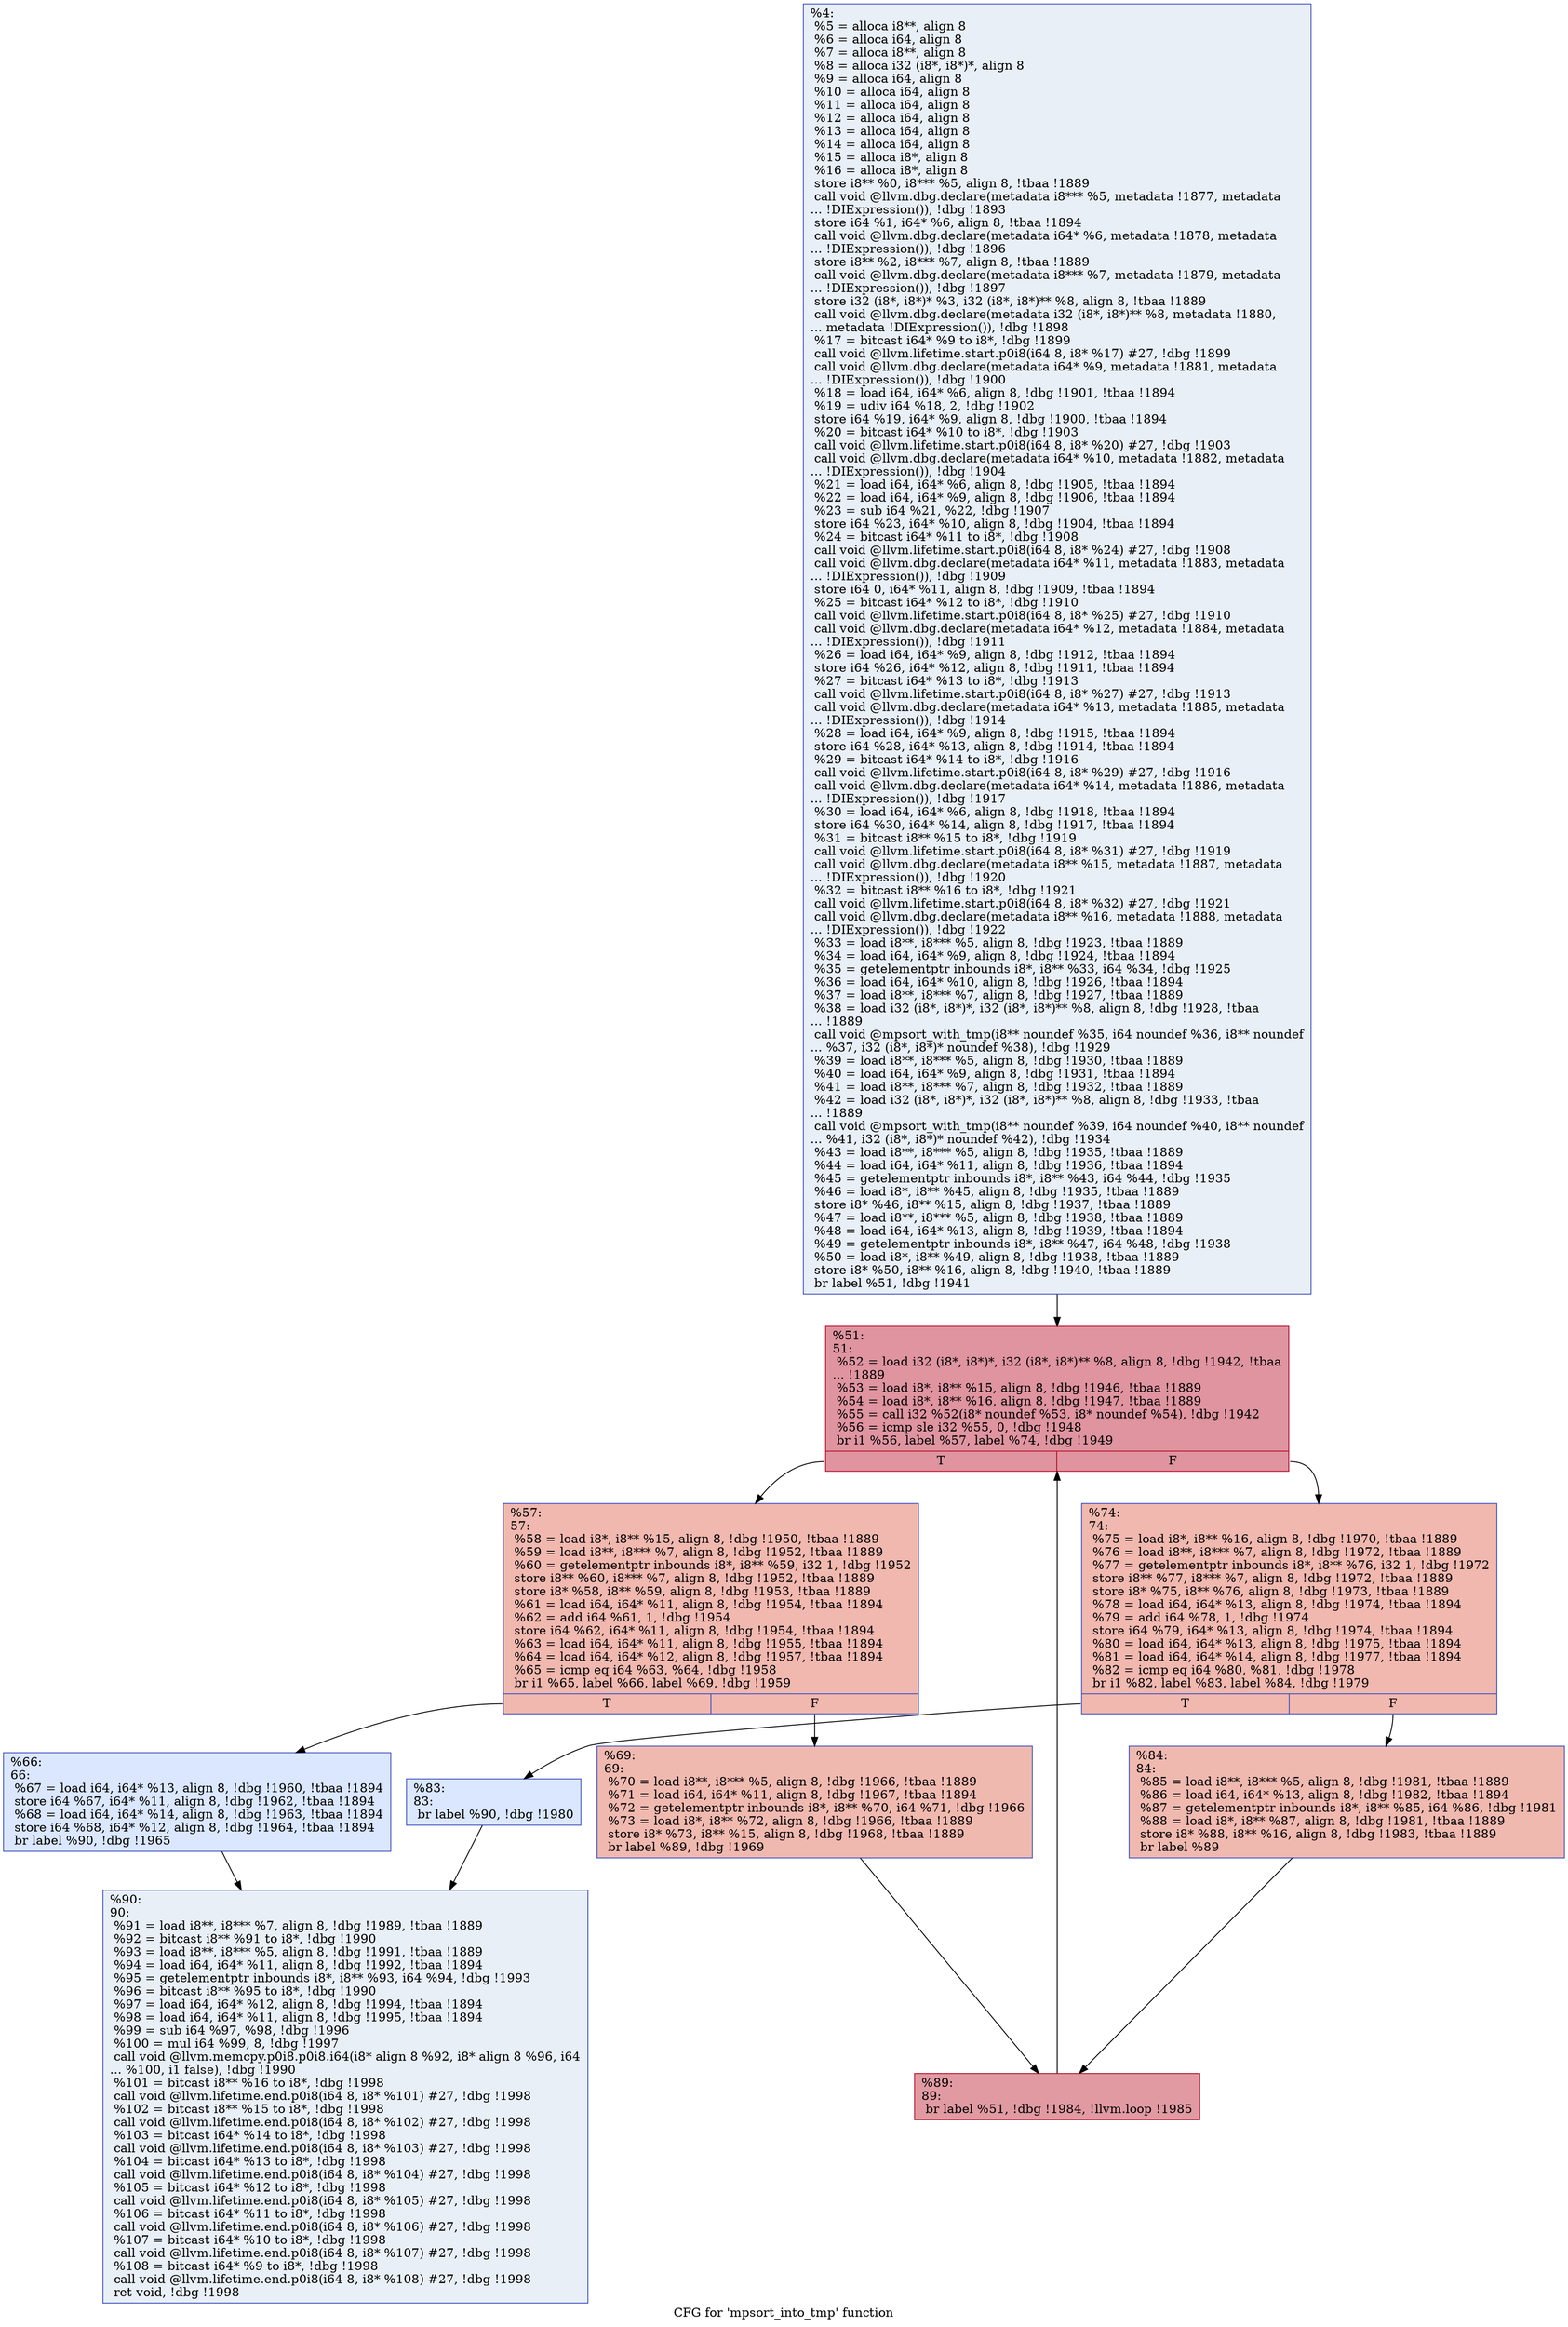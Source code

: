 digraph "CFG for 'mpsort_into_tmp' function" {
	label="CFG for 'mpsort_into_tmp' function";

	Node0x2378220 [shape=record,color="#3d50c3ff", style=filled, fillcolor="#cedaeb70",label="{%4:\l  %5 = alloca i8**, align 8\l  %6 = alloca i64, align 8\l  %7 = alloca i8**, align 8\l  %8 = alloca i32 (i8*, i8*)*, align 8\l  %9 = alloca i64, align 8\l  %10 = alloca i64, align 8\l  %11 = alloca i64, align 8\l  %12 = alloca i64, align 8\l  %13 = alloca i64, align 8\l  %14 = alloca i64, align 8\l  %15 = alloca i8*, align 8\l  %16 = alloca i8*, align 8\l  store i8** %0, i8*** %5, align 8, !tbaa !1889\l  call void @llvm.dbg.declare(metadata i8*** %5, metadata !1877, metadata\l... !DIExpression()), !dbg !1893\l  store i64 %1, i64* %6, align 8, !tbaa !1894\l  call void @llvm.dbg.declare(metadata i64* %6, metadata !1878, metadata\l... !DIExpression()), !dbg !1896\l  store i8** %2, i8*** %7, align 8, !tbaa !1889\l  call void @llvm.dbg.declare(metadata i8*** %7, metadata !1879, metadata\l... !DIExpression()), !dbg !1897\l  store i32 (i8*, i8*)* %3, i32 (i8*, i8*)** %8, align 8, !tbaa !1889\l  call void @llvm.dbg.declare(metadata i32 (i8*, i8*)** %8, metadata !1880,\l... metadata !DIExpression()), !dbg !1898\l  %17 = bitcast i64* %9 to i8*, !dbg !1899\l  call void @llvm.lifetime.start.p0i8(i64 8, i8* %17) #27, !dbg !1899\l  call void @llvm.dbg.declare(metadata i64* %9, metadata !1881, metadata\l... !DIExpression()), !dbg !1900\l  %18 = load i64, i64* %6, align 8, !dbg !1901, !tbaa !1894\l  %19 = udiv i64 %18, 2, !dbg !1902\l  store i64 %19, i64* %9, align 8, !dbg !1900, !tbaa !1894\l  %20 = bitcast i64* %10 to i8*, !dbg !1903\l  call void @llvm.lifetime.start.p0i8(i64 8, i8* %20) #27, !dbg !1903\l  call void @llvm.dbg.declare(metadata i64* %10, metadata !1882, metadata\l... !DIExpression()), !dbg !1904\l  %21 = load i64, i64* %6, align 8, !dbg !1905, !tbaa !1894\l  %22 = load i64, i64* %9, align 8, !dbg !1906, !tbaa !1894\l  %23 = sub i64 %21, %22, !dbg !1907\l  store i64 %23, i64* %10, align 8, !dbg !1904, !tbaa !1894\l  %24 = bitcast i64* %11 to i8*, !dbg !1908\l  call void @llvm.lifetime.start.p0i8(i64 8, i8* %24) #27, !dbg !1908\l  call void @llvm.dbg.declare(metadata i64* %11, metadata !1883, metadata\l... !DIExpression()), !dbg !1909\l  store i64 0, i64* %11, align 8, !dbg !1909, !tbaa !1894\l  %25 = bitcast i64* %12 to i8*, !dbg !1910\l  call void @llvm.lifetime.start.p0i8(i64 8, i8* %25) #27, !dbg !1910\l  call void @llvm.dbg.declare(metadata i64* %12, metadata !1884, metadata\l... !DIExpression()), !dbg !1911\l  %26 = load i64, i64* %9, align 8, !dbg !1912, !tbaa !1894\l  store i64 %26, i64* %12, align 8, !dbg !1911, !tbaa !1894\l  %27 = bitcast i64* %13 to i8*, !dbg !1913\l  call void @llvm.lifetime.start.p0i8(i64 8, i8* %27) #27, !dbg !1913\l  call void @llvm.dbg.declare(metadata i64* %13, metadata !1885, metadata\l... !DIExpression()), !dbg !1914\l  %28 = load i64, i64* %9, align 8, !dbg !1915, !tbaa !1894\l  store i64 %28, i64* %13, align 8, !dbg !1914, !tbaa !1894\l  %29 = bitcast i64* %14 to i8*, !dbg !1916\l  call void @llvm.lifetime.start.p0i8(i64 8, i8* %29) #27, !dbg !1916\l  call void @llvm.dbg.declare(metadata i64* %14, metadata !1886, metadata\l... !DIExpression()), !dbg !1917\l  %30 = load i64, i64* %6, align 8, !dbg !1918, !tbaa !1894\l  store i64 %30, i64* %14, align 8, !dbg !1917, !tbaa !1894\l  %31 = bitcast i8** %15 to i8*, !dbg !1919\l  call void @llvm.lifetime.start.p0i8(i64 8, i8* %31) #27, !dbg !1919\l  call void @llvm.dbg.declare(metadata i8** %15, metadata !1887, metadata\l... !DIExpression()), !dbg !1920\l  %32 = bitcast i8** %16 to i8*, !dbg !1921\l  call void @llvm.lifetime.start.p0i8(i64 8, i8* %32) #27, !dbg !1921\l  call void @llvm.dbg.declare(metadata i8** %16, metadata !1888, metadata\l... !DIExpression()), !dbg !1922\l  %33 = load i8**, i8*** %5, align 8, !dbg !1923, !tbaa !1889\l  %34 = load i64, i64* %9, align 8, !dbg !1924, !tbaa !1894\l  %35 = getelementptr inbounds i8*, i8** %33, i64 %34, !dbg !1925\l  %36 = load i64, i64* %10, align 8, !dbg !1926, !tbaa !1894\l  %37 = load i8**, i8*** %7, align 8, !dbg !1927, !tbaa !1889\l  %38 = load i32 (i8*, i8*)*, i32 (i8*, i8*)** %8, align 8, !dbg !1928, !tbaa\l... !1889\l  call void @mpsort_with_tmp(i8** noundef %35, i64 noundef %36, i8** noundef\l... %37, i32 (i8*, i8*)* noundef %38), !dbg !1929\l  %39 = load i8**, i8*** %5, align 8, !dbg !1930, !tbaa !1889\l  %40 = load i64, i64* %9, align 8, !dbg !1931, !tbaa !1894\l  %41 = load i8**, i8*** %7, align 8, !dbg !1932, !tbaa !1889\l  %42 = load i32 (i8*, i8*)*, i32 (i8*, i8*)** %8, align 8, !dbg !1933, !tbaa\l... !1889\l  call void @mpsort_with_tmp(i8** noundef %39, i64 noundef %40, i8** noundef\l... %41, i32 (i8*, i8*)* noundef %42), !dbg !1934\l  %43 = load i8**, i8*** %5, align 8, !dbg !1935, !tbaa !1889\l  %44 = load i64, i64* %11, align 8, !dbg !1936, !tbaa !1894\l  %45 = getelementptr inbounds i8*, i8** %43, i64 %44, !dbg !1935\l  %46 = load i8*, i8** %45, align 8, !dbg !1935, !tbaa !1889\l  store i8* %46, i8** %15, align 8, !dbg !1937, !tbaa !1889\l  %47 = load i8**, i8*** %5, align 8, !dbg !1938, !tbaa !1889\l  %48 = load i64, i64* %13, align 8, !dbg !1939, !tbaa !1894\l  %49 = getelementptr inbounds i8*, i8** %47, i64 %48, !dbg !1938\l  %50 = load i8*, i8** %49, align 8, !dbg !1938, !tbaa !1889\l  store i8* %50, i8** %16, align 8, !dbg !1940, !tbaa !1889\l  br label %51, !dbg !1941\l}"];
	Node0x2378220 -> Node0x23782d0;
	Node0x23782d0 [shape=record,color="#b70d28ff", style=filled, fillcolor="#b70d2870",label="{%51:\l51:                                               \l  %52 = load i32 (i8*, i8*)*, i32 (i8*, i8*)** %8, align 8, !dbg !1942, !tbaa\l... !1889\l  %53 = load i8*, i8** %15, align 8, !dbg !1946, !tbaa !1889\l  %54 = load i8*, i8** %16, align 8, !dbg !1947, !tbaa !1889\l  %55 = call i32 %52(i8* noundef %53, i8* noundef %54), !dbg !1942\l  %56 = icmp sle i32 %55, 0, !dbg !1948\l  br i1 %56, label %57, label %74, !dbg !1949\l|{<s0>T|<s1>F}}"];
	Node0x23782d0:s0 -> Node0x2378320;
	Node0x23782d0:s1 -> Node0x2378410;
	Node0x2378320 [shape=record,color="#3d50c3ff", style=filled, fillcolor="#dc5d4a70",label="{%57:\l57:                                               \l  %58 = load i8*, i8** %15, align 8, !dbg !1950, !tbaa !1889\l  %59 = load i8**, i8*** %7, align 8, !dbg !1952, !tbaa !1889\l  %60 = getelementptr inbounds i8*, i8** %59, i32 1, !dbg !1952\l  store i8** %60, i8*** %7, align 8, !dbg !1952, !tbaa !1889\l  store i8* %58, i8** %59, align 8, !dbg !1953, !tbaa !1889\l  %61 = load i64, i64* %11, align 8, !dbg !1954, !tbaa !1894\l  %62 = add i64 %61, 1, !dbg !1954\l  store i64 %62, i64* %11, align 8, !dbg !1954, !tbaa !1894\l  %63 = load i64, i64* %11, align 8, !dbg !1955, !tbaa !1894\l  %64 = load i64, i64* %12, align 8, !dbg !1957, !tbaa !1894\l  %65 = icmp eq i64 %63, %64, !dbg !1958\l  br i1 %65, label %66, label %69, !dbg !1959\l|{<s0>T|<s1>F}}"];
	Node0x2378320:s0 -> Node0x2378370;
	Node0x2378320:s1 -> Node0x23783c0;
	Node0x2378370 [shape=record,color="#3d50c3ff", style=filled, fillcolor="#abc8fd70",label="{%66:\l66:                                               \l  %67 = load i64, i64* %13, align 8, !dbg !1960, !tbaa !1894\l  store i64 %67, i64* %11, align 8, !dbg !1962, !tbaa !1894\l  %68 = load i64, i64* %14, align 8, !dbg !1963, !tbaa !1894\l  store i64 %68, i64* %12, align 8, !dbg !1964, !tbaa !1894\l  br label %90, !dbg !1965\l}"];
	Node0x2378370 -> Node0x2378550;
	Node0x23783c0 [shape=record,color="#3d50c3ff", style=filled, fillcolor="#de614d70",label="{%69:\l69:                                               \l  %70 = load i8**, i8*** %5, align 8, !dbg !1966, !tbaa !1889\l  %71 = load i64, i64* %11, align 8, !dbg !1967, !tbaa !1894\l  %72 = getelementptr inbounds i8*, i8** %70, i64 %71, !dbg !1966\l  %73 = load i8*, i8** %72, align 8, !dbg !1966, !tbaa !1889\l  store i8* %73, i8** %15, align 8, !dbg !1968, !tbaa !1889\l  br label %89, !dbg !1969\l}"];
	Node0x23783c0 -> Node0x2378500;
	Node0x2378410 [shape=record,color="#3d50c3ff", style=filled, fillcolor="#dc5d4a70",label="{%74:\l74:                                               \l  %75 = load i8*, i8** %16, align 8, !dbg !1970, !tbaa !1889\l  %76 = load i8**, i8*** %7, align 8, !dbg !1972, !tbaa !1889\l  %77 = getelementptr inbounds i8*, i8** %76, i32 1, !dbg !1972\l  store i8** %77, i8*** %7, align 8, !dbg !1972, !tbaa !1889\l  store i8* %75, i8** %76, align 8, !dbg !1973, !tbaa !1889\l  %78 = load i64, i64* %13, align 8, !dbg !1974, !tbaa !1894\l  %79 = add i64 %78, 1, !dbg !1974\l  store i64 %79, i64* %13, align 8, !dbg !1974, !tbaa !1894\l  %80 = load i64, i64* %13, align 8, !dbg !1975, !tbaa !1894\l  %81 = load i64, i64* %14, align 8, !dbg !1977, !tbaa !1894\l  %82 = icmp eq i64 %80, %81, !dbg !1978\l  br i1 %82, label %83, label %84, !dbg !1979\l|{<s0>T|<s1>F}}"];
	Node0x2378410:s0 -> Node0x2378460;
	Node0x2378410:s1 -> Node0x23784b0;
	Node0x2378460 [shape=record,color="#3d50c3ff", style=filled, fillcolor="#abc8fd70",label="{%83:\l83:                                               \l  br label %90, !dbg !1980\l}"];
	Node0x2378460 -> Node0x2378550;
	Node0x23784b0 [shape=record,color="#3d50c3ff", style=filled, fillcolor="#de614d70",label="{%84:\l84:                                               \l  %85 = load i8**, i8*** %5, align 8, !dbg !1981, !tbaa !1889\l  %86 = load i64, i64* %13, align 8, !dbg !1982, !tbaa !1894\l  %87 = getelementptr inbounds i8*, i8** %85, i64 %86, !dbg !1981\l  %88 = load i8*, i8** %87, align 8, !dbg !1981, !tbaa !1889\l  store i8* %88, i8** %16, align 8, !dbg !1983, !tbaa !1889\l  br label %89\l}"];
	Node0x23784b0 -> Node0x2378500;
	Node0x2378500 [shape=record,color="#b70d28ff", style=filled, fillcolor="#bb1b2c70",label="{%89:\l89:                                               \l  br label %51, !dbg !1984, !llvm.loop !1985\l}"];
	Node0x2378500 -> Node0x23782d0;
	Node0x2378550 [shape=record,color="#3d50c3ff", style=filled, fillcolor="#cedaeb70",label="{%90:\l90:                                               \l  %91 = load i8**, i8*** %7, align 8, !dbg !1989, !tbaa !1889\l  %92 = bitcast i8** %91 to i8*, !dbg !1990\l  %93 = load i8**, i8*** %5, align 8, !dbg !1991, !tbaa !1889\l  %94 = load i64, i64* %11, align 8, !dbg !1992, !tbaa !1894\l  %95 = getelementptr inbounds i8*, i8** %93, i64 %94, !dbg !1993\l  %96 = bitcast i8** %95 to i8*, !dbg !1990\l  %97 = load i64, i64* %12, align 8, !dbg !1994, !tbaa !1894\l  %98 = load i64, i64* %11, align 8, !dbg !1995, !tbaa !1894\l  %99 = sub i64 %97, %98, !dbg !1996\l  %100 = mul i64 %99, 8, !dbg !1997\l  call void @llvm.memcpy.p0i8.p0i8.i64(i8* align 8 %92, i8* align 8 %96, i64\l... %100, i1 false), !dbg !1990\l  %101 = bitcast i8** %16 to i8*, !dbg !1998\l  call void @llvm.lifetime.end.p0i8(i64 8, i8* %101) #27, !dbg !1998\l  %102 = bitcast i8** %15 to i8*, !dbg !1998\l  call void @llvm.lifetime.end.p0i8(i64 8, i8* %102) #27, !dbg !1998\l  %103 = bitcast i64* %14 to i8*, !dbg !1998\l  call void @llvm.lifetime.end.p0i8(i64 8, i8* %103) #27, !dbg !1998\l  %104 = bitcast i64* %13 to i8*, !dbg !1998\l  call void @llvm.lifetime.end.p0i8(i64 8, i8* %104) #27, !dbg !1998\l  %105 = bitcast i64* %12 to i8*, !dbg !1998\l  call void @llvm.lifetime.end.p0i8(i64 8, i8* %105) #27, !dbg !1998\l  %106 = bitcast i64* %11 to i8*, !dbg !1998\l  call void @llvm.lifetime.end.p0i8(i64 8, i8* %106) #27, !dbg !1998\l  %107 = bitcast i64* %10 to i8*, !dbg !1998\l  call void @llvm.lifetime.end.p0i8(i64 8, i8* %107) #27, !dbg !1998\l  %108 = bitcast i64* %9 to i8*, !dbg !1998\l  call void @llvm.lifetime.end.p0i8(i64 8, i8* %108) #27, !dbg !1998\l  ret void, !dbg !1998\l}"];
}
